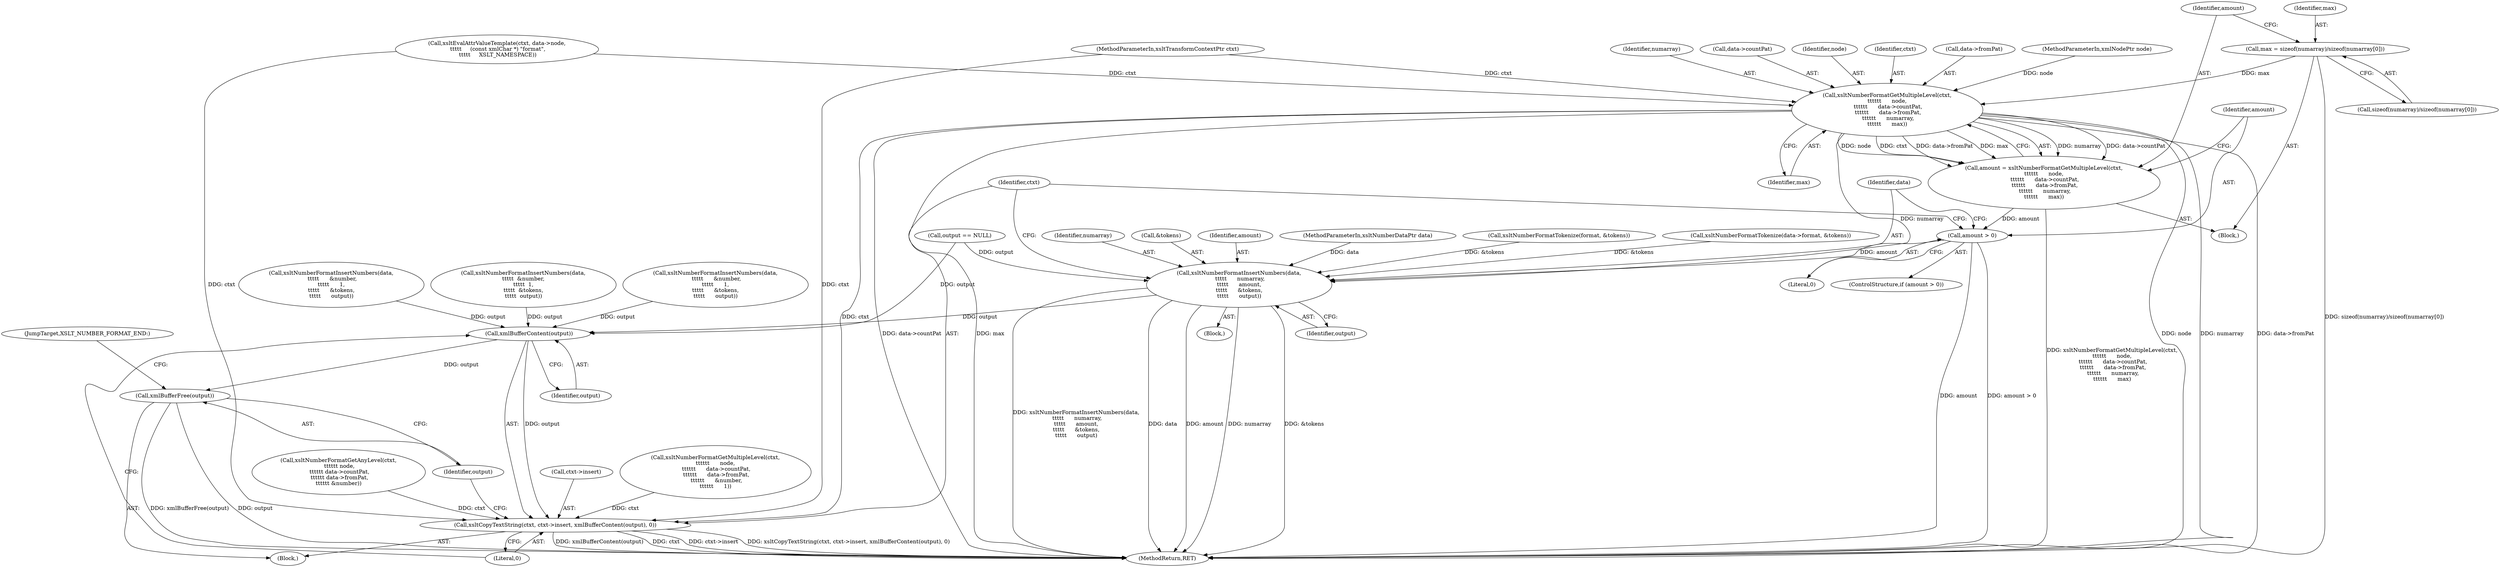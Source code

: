 digraph "0_Chrome_96dbafe288dbe2f0cc45fa3c39daf6d0c37acbab_19@API" {
"1000253" [label="(Call,max = sizeof(numarray)/sizeof(numarray[0]))"];
"1000264" [label="(Call,xsltNumberFormatGetMultipleLevel(ctxt,\n\t\t\t\t\t\t      node,\n \t\t\t\t\t\t      data->countPat,\n \t\t\t\t\t\t      data->fromPat,\n \t\t\t\t\t\t      numarray,\n\t\t\t\t\t\t      max))"];
"1000262" [label="(Call,amount = xsltNumberFormatGetMultipleLevel(ctxt,\n\t\t\t\t\t\t      node,\n \t\t\t\t\t\t      data->countPat,\n \t\t\t\t\t\t      data->fromPat,\n \t\t\t\t\t\t      numarray,\n\t\t\t\t\t\t      max))"];
"1000276" [label="(Call,amount > 0)"];
"1000280" [label="(Call,xsltNumberFormatInsertNumbers(data,\n \t\t\t\t\t      numarray,\n\t\t\t\t\t      amount,\n\t\t\t\t\t      &tokens,\n\t\t\t\t\t      output))"];
"1000328" [label="(Call,xmlBufferContent(output))"];
"1000323" [label="(Call,xsltCopyTextString(ctxt, ctxt->insert, xmlBufferContent(output), 0))"];
"1000331" [label="(Call,xmlBufferFree(output))"];
"1000263" [label="(Identifier,amount)"];
"1000264" [label="(Call,xsltNumberFormatGetMultipleLevel(ctxt,\n\t\t\t\t\t\t      node,\n \t\t\t\t\t\t      data->countPat,\n \t\t\t\t\t\t      data->fromPat,\n \t\t\t\t\t\t      numarray,\n\t\t\t\t\t\t      max))"];
"1000165" [label="(Call,output == NULL)"];
"1000281" [label="(Identifier,data)"];
"1000104" [label="(MethodParameterIn,xsltTransformContextPtr ctxt)"];
"1000283" [label="(Identifier,amount)"];
"1000278" [label="(Literal,0)"];
"1000105" [label="(MethodParameterIn,xsltNumberDataPtr data)"];
"1000329" [label="(Identifier,output)"];
"1000332" [label="(Identifier,output)"];
"1000286" [label="(Identifier,output)"];
"1000191" [label="(Call,xsltNumberFormatInsertNumbers(data,\n\t\t\t\t\t  &number,\n\t\t\t\t\t  1,\n\t\t\t\t\t  &tokens,\n\t\t\t\t\t  output))"];
"1000262" [label="(Call,amount = xsltNumberFormatGetMultipleLevel(ctxt,\n\t\t\t\t\t\t      node,\n \t\t\t\t\t\t      data->countPat,\n \t\t\t\t\t\t      data->fromPat,\n \t\t\t\t\t\t      numarray,\n\t\t\t\t\t\t      max))"];
"1000280" [label="(Call,xsltNumberFormatInsertNumbers(data,\n \t\t\t\t\t      numarray,\n\t\t\t\t\t      amount,\n\t\t\t\t\t      &tokens,\n\t\t\t\t\t      output))"];
"1000255" [label="(Call,sizeof(numarray)/sizeof(numarray[0]))"];
"1000331" [label="(Call,xmlBufferFree(output))"];
"1000330" [label="(Literal,0)"];
"1000254" [label="(Identifier,max)"];
"1000265" [label="(Identifier,ctxt)"];
"1000155" [label="(Call,xsltNumberFormatTokenize(format, &tokens))"];
"1000270" [label="(Call,data->fromPat)"];
"1000253" [label="(Call,max = sizeof(numarray)/sizeof(numarray[0]))"];
"1000123" [label="(Call,xsltNumberFormatTokenize(data->format, &tokens))"];
"1000233" [label="(Call,xsltNumberFormatInsertNumbers(data,\n \t\t\t\t\t      &number,\n\t\t\t\t\t      1,\n\t\t\t\t\t      &tokens,\n\t\t\t\t\t      output))"];
"1000106" [label="(MethodParameterIn,xmlNodePtr node)"];
"1000282" [label="(Identifier,numarray)"];
"1000276" [label="(Call,amount > 0)"];
"1000325" [label="(Call,ctxt->insert)"];
"1000315" [label="(Call,xsltNumberFormatInsertNumbers(data,\n \t\t\t\t\t      &number,\n\t\t\t\t\t      1,\n\t\t\t\t\t      &tokens,\n\t\t\t\t\t      output))"];
"1000324" [label="(Identifier,ctxt)"];
"1000333" [label="(JumpTarget,XSLT_NUMBER_FORMAT_END:)"];
"1000250" [label="(Block,)"];
"1000273" [label="(Identifier,numarray)"];
"1000284" [label="(Call,&tokens)"];
"1000384" [label="(MethodReturn,RET)"];
"1000267" [label="(Call,data->countPat)"];
"1000275" [label="(ControlStructure,if (amount > 0))"];
"1000274" [label="(Identifier,max)"];
"1000277" [label="(Identifier,amount)"];
"1000216" [label="(Call,xsltNumberFormatGetMultipleLevel(ctxt,\n\t\t\t\t\t\t      node,\n \t\t\t\t\t\t      data->countPat,\n \t\t\t\t\t\t      data->fromPat,\n \t\t\t\t\t\t      &number,\n\t\t\t\t\t\t      1))"];
"1000323" [label="(Call,xsltCopyTextString(ctxt, ctxt->insert, xmlBufferContent(output), 0))"];
"1000328" [label="(Call,xmlBufferContent(output))"];
"1000299" [label="(Call,xsltNumberFormatGetAnyLevel(ctxt,\n \t\t\t\t\t\t node,\n \t\t\t\t\t\t data->countPat,\n \t\t\t\t\t\t data->fromPat,\n\t\t\t\t\t\t &number))"];
"1000141" [label="(Call,xsltEvalAttrValueTemplate(ctxt, data->node,\n \t\t\t\t\t     (const xmlChar *) \"format\",\n \t\t\t\t\t     XSLT_NAMESPACE))"];
"1000107" [label="(Block,)"];
"1000279" [label="(Block,)"];
"1000266" [label="(Identifier,node)"];
"1000253" -> "1000250"  [label="AST: "];
"1000253" -> "1000255"  [label="CFG: "];
"1000254" -> "1000253"  [label="AST: "];
"1000255" -> "1000253"  [label="AST: "];
"1000263" -> "1000253"  [label="CFG: "];
"1000253" -> "1000384"  [label="DDG: sizeof(numarray)/sizeof(numarray[0])"];
"1000253" -> "1000264"  [label="DDG: max"];
"1000264" -> "1000262"  [label="AST: "];
"1000264" -> "1000274"  [label="CFG: "];
"1000265" -> "1000264"  [label="AST: "];
"1000266" -> "1000264"  [label="AST: "];
"1000267" -> "1000264"  [label="AST: "];
"1000270" -> "1000264"  [label="AST: "];
"1000273" -> "1000264"  [label="AST: "];
"1000274" -> "1000264"  [label="AST: "];
"1000262" -> "1000264"  [label="CFG: "];
"1000264" -> "1000384"  [label="DDG: data->countPat"];
"1000264" -> "1000384"  [label="DDG: max"];
"1000264" -> "1000384"  [label="DDG: node"];
"1000264" -> "1000384"  [label="DDG: numarray"];
"1000264" -> "1000384"  [label="DDG: data->fromPat"];
"1000264" -> "1000262"  [label="DDG: numarray"];
"1000264" -> "1000262"  [label="DDG: data->countPat"];
"1000264" -> "1000262"  [label="DDG: node"];
"1000264" -> "1000262"  [label="DDG: ctxt"];
"1000264" -> "1000262"  [label="DDG: data->fromPat"];
"1000264" -> "1000262"  [label="DDG: max"];
"1000141" -> "1000264"  [label="DDG: ctxt"];
"1000104" -> "1000264"  [label="DDG: ctxt"];
"1000106" -> "1000264"  [label="DDG: node"];
"1000264" -> "1000280"  [label="DDG: numarray"];
"1000264" -> "1000323"  [label="DDG: ctxt"];
"1000262" -> "1000250"  [label="AST: "];
"1000263" -> "1000262"  [label="AST: "];
"1000277" -> "1000262"  [label="CFG: "];
"1000262" -> "1000384"  [label="DDG: xsltNumberFormatGetMultipleLevel(ctxt,\n\t\t\t\t\t\t      node,\n \t\t\t\t\t\t      data->countPat,\n \t\t\t\t\t\t      data->fromPat,\n \t\t\t\t\t\t      numarray,\n\t\t\t\t\t\t      max)"];
"1000262" -> "1000276"  [label="DDG: amount"];
"1000276" -> "1000275"  [label="AST: "];
"1000276" -> "1000278"  [label="CFG: "];
"1000277" -> "1000276"  [label="AST: "];
"1000278" -> "1000276"  [label="AST: "];
"1000281" -> "1000276"  [label="CFG: "];
"1000324" -> "1000276"  [label="CFG: "];
"1000276" -> "1000384"  [label="DDG: amount > 0"];
"1000276" -> "1000384"  [label="DDG: amount"];
"1000276" -> "1000280"  [label="DDG: amount"];
"1000280" -> "1000279"  [label="AST: "];
"1000280" -> "1000286"  [label="CFG: "];
"1000281" -> "1000280"  [label="AST: "];
"1000282" -> "1000280"  [label="AST: "];
"1000283" -> "1000280"  [label="AST: "];
"1000284" -> "1000280"  [label="AST: "];
"1000286" -> "1000280"  [label="AST: "];
"1000324" -> "1000280"  [label="CFG: "];
"1000280" -> "1000384"  [label="DDG: numarray"];
"1000280" -> "1000384"  [label="DDG: &tokens"];
"1000280" -> "1000384"  [label="DDG: xsltNumberFormatInsertNumbers(data,\n \t\t\t\t\t      numarray,\n\t\t\t\t\t      amount,\n\t\t\t\t\t      &tokens,\n\t\t\t\t\t      output)"];
"1000280" -> "1000384"  [label="DDG: data"];
"1000280" -> "1000384"  [label="DDG: amount"];
"1000105" -> "1000280"  [label="DDG: data"];
"1000155" -> "1000280"  [label="DDG: &tokens"];
"1000123" -> "1000280"  [label="DDG: &tokens"];
"1000165" -> "1000280"  [label="DDG: output"];
"1000280" -> "1000328"  [label="DDG: output"];
"1000328" -> "1000323"  [label="AST: "];
"1000328" -> "1000329"  [label="CFG: "];
"1000329" -> "1000328"  [label="AST: "];
"1000330" -> "1000328"  [label="CFG: "];
"1000328" -> "1000323"  [label="DDG: output"];
"1000233" -> "1000328"  [label="DDG: output"];
"1000165" -> "1000328"  [label="DDG: output"];
"1000315" -> "1000328"  [label="DDG: output"];
"1000191" -> "1000328"  [label="DDG: output"];
"1000328" -> "1000331"  [label="DDG: output"];
"1000323" -> "1000107"  [label="AST: "];
"1000323" -> "1000330"  [label="CFG: "];
"1000324" -> "1000323"  [label="AST: "];
"1000325" -> "1000323"  [label="AST: "];
"1000330" -> "1000323"  [label="AST: "];
"1000332" -> "1000323"  [label="CFG: "];
"1000323" -> "1000384"  [label="DDG: xmlBufferContent(output)"];
"1000323" -> "1000384"  [label="DDG: ctxt"];
"1000323" -> "1000384"  [label="DDG: ctxt->insert"];
"1000323" -> "1000384"  [label="DDG: xsltCopyTextString(ctxt, ctxt->insert, xmlBufferContent(output), 0)"];
"1000141" -> "1000323"  [label="DDG: ctxt"];
"1000216" -> "1000323"  [label="DDG: ctxt"];
"1000299" -> "1000323"  [label="DDG: ctxt"];
"1000104" -> "1000323"  [label="DDG: ctxt"];
"1000331" -> "1000107"  [label="AST: "];
"1000331" -> "1000332"  [label="CFG: "];
"1000332" -> "1000331"  [label="AST: "];
"1000333" -> "1000331"  [label="CFG: "];
"1000331" -> "1000384"  [label="DDG: xmlBufferFree(output)"];
"1000331" -> "1000384"  [label="DDG: output"];
}
